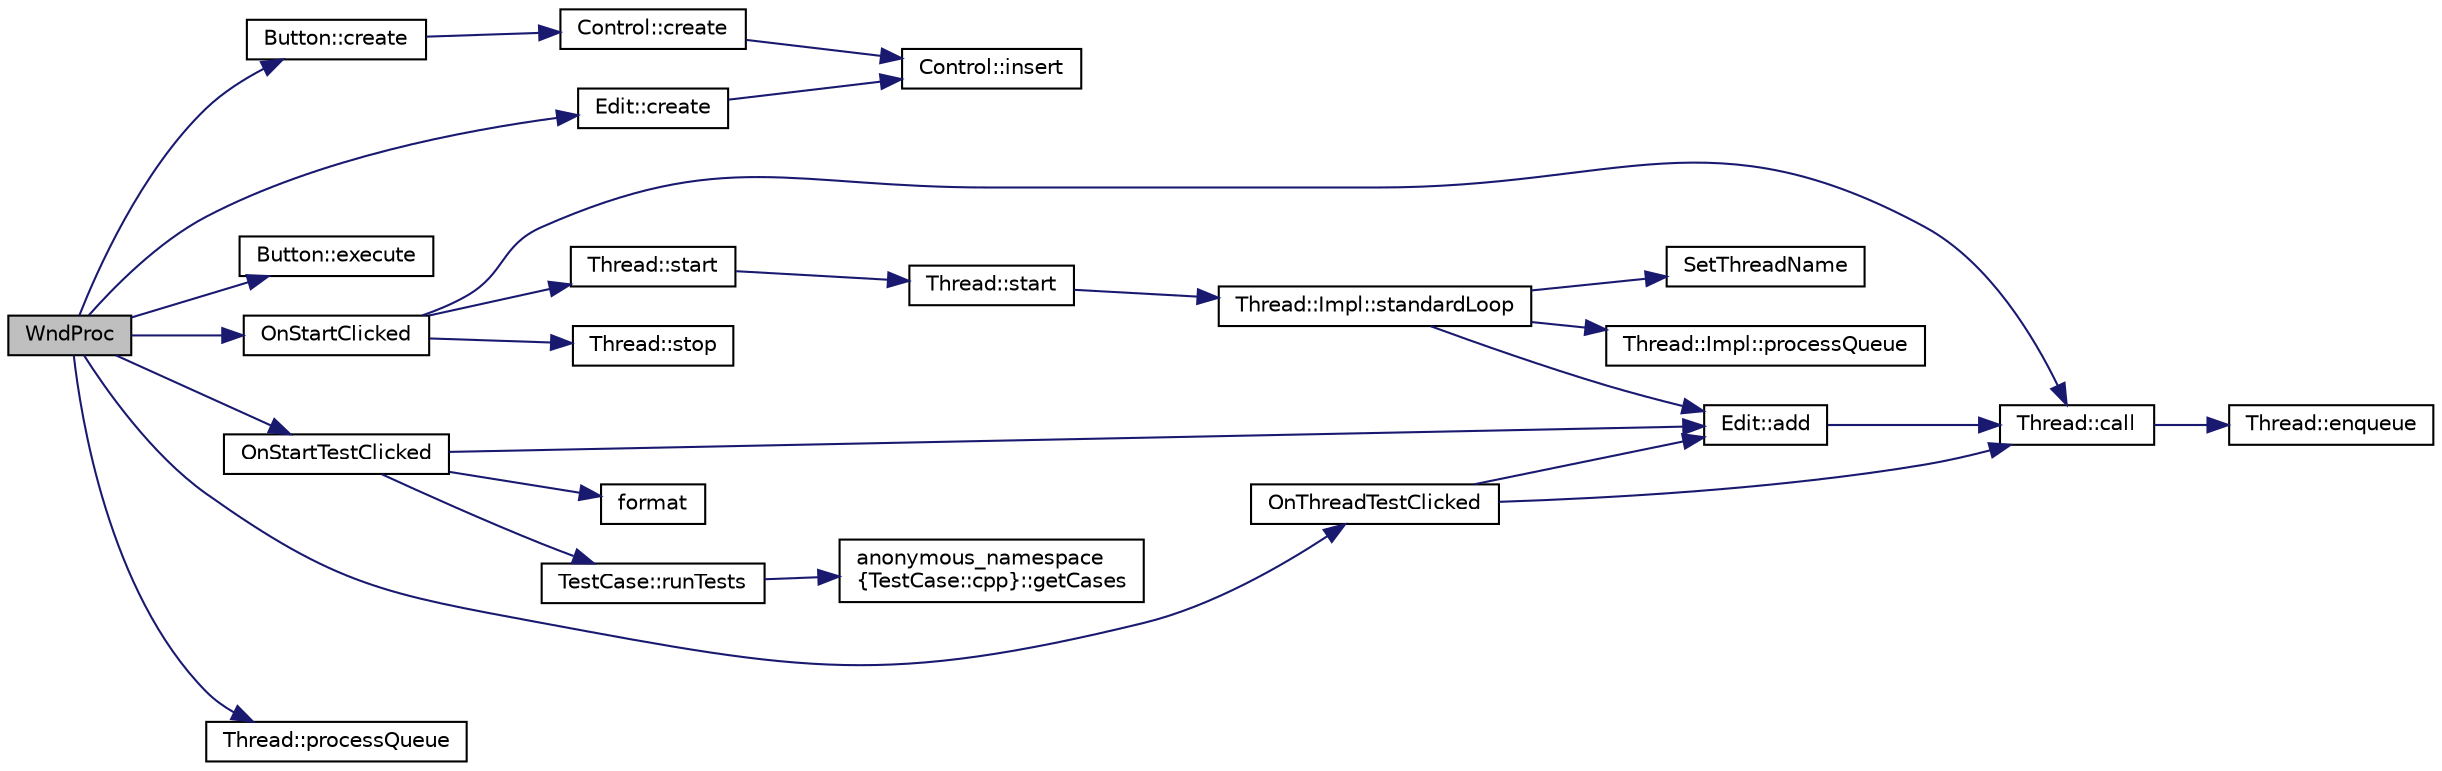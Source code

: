digraph "WndProc"
{
 // INTERACTIVE_SVG=YES
 // LATEX_PDF_SIZE
  edge [fontname="Helvetica",fontsize="10",labelfontname="Helvetica",labelfontsize="10"];
  node [fontname="Helvetica",fontsize="10",shape=record];
  rankdir="LR";
  Node1 [label="WndProc",height=0.2,width=0.4,color="black", fillcolor="grey75", style="filled", fontcolor="black",tooltip="The declaration of the main message processing function."];
  Node1 -> Node2 [color="midnightblue",fontsize="10",style="solid",fontname="Helvetica"];
  Node2 [label="Button::create",height=0.2,width=0.4,color="black", fillcolor="white", style="filled",URL="$class_button.html#a4b47ae117b554b76c7681d0dc0f6b59a",tooltip=" "];
  Node2 -> Node3 [color="midnightblue",fontsize="10",style="solid",fontname="Helvetica"];
  Node3 [label="Control::create",height=0.2,width=0.4,color="black", fillcolor="white", style="filled",URL="$class_control.html#a5556f2e0a0d67ccba4981ddc8c39d2c3",tooltip=" "];
  Node3 -> Node4 [color="midnightblue",fontsize="10",style="solid",fontname="Helvetica"];
  Node4 [label="Control::insert",height=0.2,width=0.4,color="black", fillcolor="white", style="filled",URL="$class_control.html#af9a3acf49973e5a31594f30e979246b0",tooltip=" "];
  Node1 -> Node5 [color="midnightblue",fontsize="10",style="solid",fontname="Helvetica"];
  Node5 [label="Edit::create",height=0.2,width=0.4,color="black", fillcolor="white", style="filled",URL="$class_edit.html#ab18ca6e3077d72996f0599d984283636",tooltip=" "];
  Node5 -> Node4 [color="midnightblue",fontsize="10",style="solid",fontname="Helvetica"];
  Node1 -> Node6 [color="midnightblue",fontsize="10",style="solid",fontname="Helvetica"];
  Node6 [label="Button::execute",height=0.2,width=0.4,color="black", fillcolor="white", style="filled",URL="$class_button.html#a4ade92d5ac85d581c0bfe5c04bc7e1f1",tooltip=" "];
  Node1 -> Node7 [color="midnightblue",fontsize="10",style="solid",fontname="Helvetica"];
  Node7 [label="OnStartClicked",height=0.2,width=0.4,color="black", fillcolor="white", style="filled",URL="$main_8cpp.html#abdf0523e10fae27868b24d21a841e926",tooltip="All the magic is here :-)"];
  Node7 -> Node8 [color="midnightblue",fontsize="10",style="solid",fontname="Helvetica"];
  Node8 [label="Thread::call",height=0.2,width=0.4,color="black", fillcolor="white", style="filled",URL="$class_thread.html#adb11ad65376e640d84d47f0394f94f10",tooltip="The code that will be enqued in the threads task queue."];
  Node8 -> Node9 [color="midnightblue",fontsize="10",style="solid",fontname="Helvetica"];
  Node9 [label="Thread::enqueue",height=0.2,width=0.4,color="black", fillcolor="white", style="filled",URL="$class_thread.html#a1333a7179253857c1431b82e162272fd",tooltip=" "];
  Node7 -> Node10 [color="midnightblue",fontsize="10",style="solid",fontname="Helvetica"];
  Node10 [label="Thread::start",height=0.2,width=0.4,color="black", fillcolor="white", style="filled",URL="$class_thread.html#ada9adb041744058adc9abb1744e86c5d",tooltip="The code that will be executed, after the new Thread is started."];
  Node10 -> Node11 [color="midnightblue",fontsize="10",style="solid",fontname="Helvetica"];
  Node11 [label="Thread::start",height=0.2,width=0.4,color="black", fillcolor="white", style="filled",URL="$class_thread.html#a1f53ee62bd30a7924186ef26150ce262",tooltip="Starts the Thread with Thread::Impl::standardLoop."];
  Node11 -> Node12 [color="midnightblue",fontsize="10",style="solid",fontname="Helvetica"];
  Node12 [label="Thread::Impl::standardLoop",height=0.2,width=0.4,color="black", fillcolor="white", style="filled",URL="$struct_thread_1_1_impl.html#a0164f5b95922ac969d1d81914e5d5eb9",tooltip="The normally used processing loop of a background thread."];
  Node12 -> Node13 [color="midnightblue",fontsize="10",style="solid",fontname="Helvetica"];
  Node13 [label="Edit::add",height=0.2,width=0.4,color="black", fillcolor="white", style="filled",URL="$class_edit.html#a3ced1bcf14de542e25d512991bcfed2f",tooltip=" "];
  Node13 -> Node8 [color="midnightblue",fontsize="10",style="solid",fontname="Helvetica"];
  Node12 -> Node14 [color="midnightblue",fontsize="10",style="solid",fontname="Helvetica"];
  Node14 [label="Thread::Impl::processQueue",height=0.2,width=0.4,color="black", fillcolor="white", style="filled",URL="$struct_thread_1_1_impl.html#ae467f41841d4236274bf360f470ec775",tooltip="process the queue of functors, usually called form notify-functor"];
  Node12 -> Node15 [color="midnightblue",fontsize="10",style="solid",fontname="Helvetica"];
  Node15 [label="SetThreadName",height=0.2,width=0.4,color="black", fillcolor="white", style="filled",URL="$_thread_8cpp.html#a1b6cdfcdd75b61856b37cf13deae9334",tooltip=" "];
  Node7 -> Node16 [color="midnightblue",fontsize="10",style="solid",fontname="Helvetica"];
  Node16 [label="Thread::stop",height=0.2,width=0.4,color="black", fillcolor="white", style="filled",URL="$class_thread.html#abd50159ecd409936f454c2321f673616",tooltip="Method to stop the Trhead."];
  Node1 -> Node17 [color="midnightblue",fontsize="10",style="solid",fontname="Helvetica"];
  Node17 [label="OnStartTestClicked",height=0.2,width=0.4,color="black", fillcolor="white", style="filled",URL="$main_8cpp.html#a1870be22060f25a2595afa09934e9784",tooltip=" "];
  Node17 -> Node13 [color="midnightblue",fontsize="10",style="solid",fontname="Helvetica"];
  Node17 -> Node18 [color="midnightblue",fontsize="10",style="solid",fontname="Helvetica"];
  Node18 [label="format",height=0.2,width=0.4,color="black", fillcolor="white", style="filled",URL="$output_8hpp.html#a40ccb49bbe6f7e94ed2bc2dc6cd7e8d0",tooltip=" "];
  Node17 -> Node19 [color="midnightblue",fontsize="10",style="solid",fontname="Helvetica"];
  Node19 [label="TestCase::runTests",height=0.2,width=0.4,color="black", fillcolor="white", style="filled",URL="$class_test_case.html#a67dbda1a6ccebdf1c834c54fce361a6a",tooltip=" "];
  Node19 -> Node20 [color="midnightblue",fontsize="10",style="solid",fontname="Helvetica"];
  Node20 [label="anonymous_namespace\l\{TestCase::cpp\}::getCases",height=0.2,width=0.4,color="black", fillcolor="white", style="filled",URL="$namespaceanonymous__namespace_02_test_case_8cpp_03.html#a4073e77346d8adea8ac92f2e309de1aa",tooltip=" "];
  Node1 -> Node21 [color="midnightblue",fontsize="10",style="solid",fontname="Helvetica"];
  Node21 [label="OnThreadTestClicked",height=0.2,width=0.4,color="black", fillcolor="white", style="filled",URL="$main_8cpp.html#a6e6bef72e348d49296a2aa278ce80ca6",tooltip="Thread-Test-Button event handler."];
  Node21 -> Node13 [color="midnightblue",fontsize="10",style="solid",fontname="Helvetica"];
  Node21 -> Node8 [color="midnightblue",fontsize="10",style="solid",fontname="Helvetica"];
  Node1 -> Node22 [color="midnightblue",fontsize="10",style="solid",fontname="Helvetica"];
  Node22 [label="Thread::processQueue",height=0.2,width=0.4,color="black", fillcolor="white", style="filled",URL="$class_thread.html#af0bd96245e2b765b410f8dd2d1aeeb69",tooltip="Arbeitet im laufenden Thread maxElements ab."];
}
